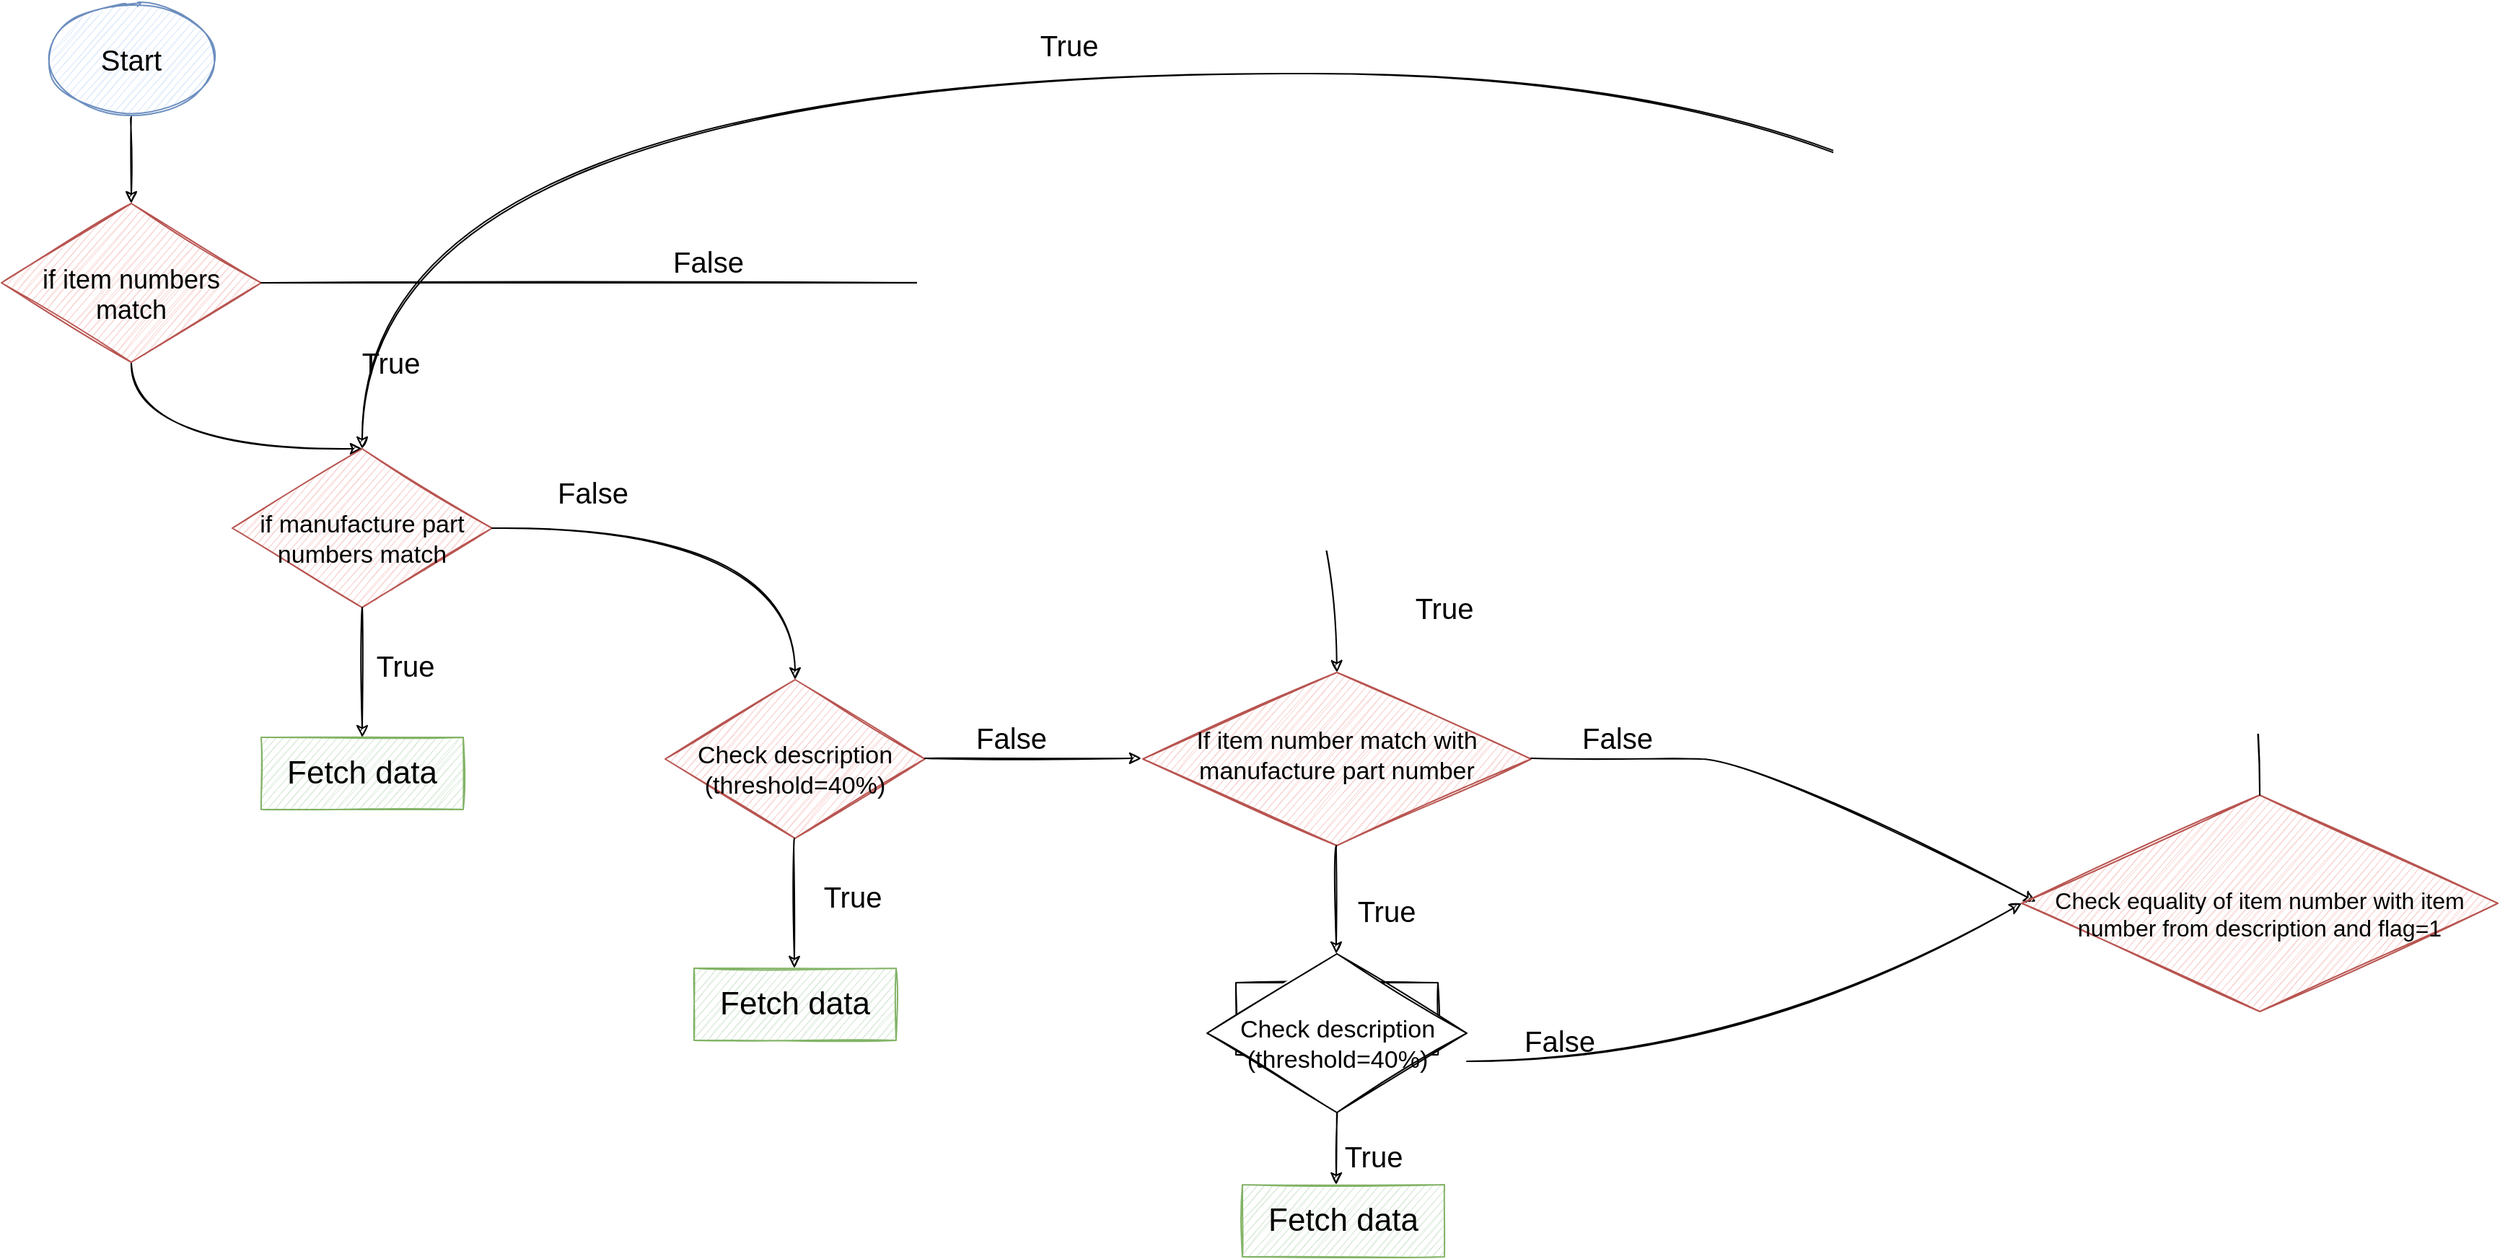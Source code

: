 <mxfile version="14.6.13" type="github">
  <diagram id="C5RBs43oDa-KdzZeNtuy" name="Page-1">
    <mxGraphModel dx="1672" dy="918" grid="1" gridSize="10" guides="1" tooltips="1" connect="1" arrows="1" fold="1" page="1" pageScale="1" pageWidth="827" pageHeight="1169" math="0" shadow="0">
      <root>
        <mxCell id="WIyWlLk6GJQsqaUBKTNV-0" />
        <mxCell id="WIyWlLk6GJQsqaUBKTNV-1" parent="WIyWlLk6GJQsqaUBKTNV-0" />
        <mxCell id="WIyWlLk6GJQsqaUBKTNV-11" value="&lt;font style=&quot;font-size: 22px&quot;&gt;Fetch data&lt;/font&gt;" style="whiteSpace=wrap;html=1;fontSize=12;glass=0;strokeWidth=1;shadow=0;sketch=1;fillColor=#d5e8d4;strokeColor=#82b366;" parent="WIyWlLk6GJQsqaUBKTNV-1" vertex="1">
          <mxGeometry x="450" y="520" width="140" height="50" as="geometry" />
        </mxCell>
        <mxCell id="CebM5aKBRsjipQ1LpqMG-0" value="&lt;font style=&quot;font-size: 20px&quot;&gt;Start&lt;/font&gt;" style="ellipse;whiteSpace=wrap;html=1;sketch=1;fillColor=#dae8fc;strokeColor=#6c8ebf;" vertex="1" parent="WIyWlLk6GJQsqaUBKTNV-1">
          <mxGeometry x="300" y="10" width="120" height="80" as="geometry" />
        </mxCell>
        <mxCell id="CebM5aKBRsjipQ1LpqMG-2" value="" style="endArrow=classic;html=1;exitX=0.5;exitY=1;exitDx=0;exitDy=0;sketch=1;curved=1;" edge="1" parent="WIyWlLk6GJQsqaUBKTNV-1" source="CebM5aKBRsjipQ1LpqMG-4">
          <mxGeometry width="50" height="50" relative="1" as="geometry">
            <mxPoint x="360" y="270" as="sourcePoint" />
            <mxPoint x="520" y="320" as="targetPoint" />
            <Array as="points">
              <mxPoint x="360" y="320" />
            </Array>
          </mxGeometry>
        </mxCell>
        <mxCell id="CebM5aKBRsjipQ1LpqMG-4" value="&lt;font style=&quot;font-size: 18px&quot;&gt;&lt;br&gt;if item numbers match&lt;/font&gt;" style="rhombus;whiteSpace=wrap;html=1;shadow=0;fontFamily=Helvetica;fontSize=12;align=center;strokeWidth=1;spacing=6;spacingTop=-4;sketch=1;fillColor=#f8cecc;strokeColor=#b85450;" vertex="1" parent="WIyWlLk6GJQsqaUBKTNV-1">
          <mxGeometry x="270" y="150" width="180" height="110" as="geometry" />
        </mxCell>
        <mxCell id="CebM5aKBRsjipQ1LpqMG-7" value="" style="endArrow=classic;html=1;exitX=0.5;exitY=1;exitDx=0;exitDy=0;sketch=1;curved=1;" edge="1" parent="WIyWlLk6GJQsqaUBKTNV-1" source="CebM5aKBRsjipQ1LpqMG-0" target="CebM5aKBRsjipQ1LpqMG-4">
          <mxGeometry width="50" height="50" relative="1" as="geometry">
            <mxPoint x="390" y="410" as="sourcePoint" />
            <mxPoint x="440" y="360" as="targetPoint" />
          </mxGeometry>
        </mxCell>
        <mxCell id="CebM5aKBRsjipQ1LpqMG-8" value="&lt;font style=&quot;font-size: 20px&quot;&gt;True&lt;/font&gt;" style="text;html=1;strokeColor=none;fillColor=none;align=center;verticalAlign=middle;whiteSpace=wrap;sketch=1;" vertex="1" parent="WIyWlLk6GJQsqaUBKTNV-1">
          <mxGeometry x="520" y="250" width="40" height="20" as="geometry" />
        </mxCell>
        <mxCell id="CebM5aKBRsjipQ1LpqMG-9" value="" style="endArrow=classic;html=1;exitX=1;exitY=0.5;exitDx=0;exitDy=0;entryX=0.5;entryY=0;entryDx=0;entryDy=0;sketch=1;curved=1;" edge="1" parent="WIyWlLk6GJQsqaUBKTNV-1" source="CebM5aKBRsjipQ1LpqMG-4" target="CebM5aKBRsjipQ1LpqMG-22">
          <mxGeometry width="50" height="50" relative="1" as="geometry">
            <mxPoint x="277" y="208" as="sourcePoint" />
            <mxPoint x="1390" y="290" as="targetPoint" />
            <Array as="points">
              <mxPoint x="720" y="205" />
              <mxPoint x="1190" y="205" />
            </Array>
          </mxGeometry>
        </mxCell>
        <mxCell id="CebM5aKBRsjipQ1LpqMG-11" value="&lt;font style=&quot;font-size: 17px&quot;&gt;&lt;br&gt;&lt;font style=&quot;font-size: 17px&quot;&gt;if manufacture part numbers match&lt;/font&gt;&lt;/font&gt;" style="rhombus;whiteSpace=wrap;html=1;shadow=0;fontFamily=Helvetica;fontSize=12;align=center;strokeWidth=1;spacing=6;spacingTop=-4;sketch=1;fillColor=#f8cecc;strokeColor=#b85450;" vertex="1" parent="WIyWlLk6GJQsqaUBKTNV-1">
          <mxGeometry x="430" y="320" width="180" height="110" as="geometry" />
        </mxCell>
        <mxCell id="CebM5aKBRsjipQ1LpqMG-12" value="" style="endArrow=classic;html=1;exitX=0.5;exitY=1;exitDx=0;exitDy=0;sketch=1;curved=1;" edge="1" parent="WIyWlLk6GJQsqaUBKTNV-1" source="CebM5aKBRsjipQ1LpqMG-11">
          <mxGeometry width="50" height="50" relative="1" as="geometry">
            <mxPoint x="390" y="410" as="sourcePoint" />
            <mxPoint x="520" y="520" as="targetPoint" />
          </mxGeometry>
        </mxCell>
        <mxCell id="CebM5aKBRsjipQ1LpqMG-13" value="&lt;font style=&quot;font-size: 20px&quot;&gt;True&lt;/font&gt;" style="text;html=1;strokeColor=none;fillColor=none;align=center;verticalAlign=middle;whiteSpace=wrap;sketch=1;" vertex="1" parent="WIyWlLk6GJQsqaUBKTNV-1">
          <mxGeometry x="530" y="460" width="40" height="20" as="geometry" />
        </mxCell>
        <mxCell id="CebM5aKBRsjipQ1LpqMG-14" value="" style="endArrow=classic;html=1;exitX=1;exitY=0.5;exitDx=0;exitDy=0;entryX=0.5;entryY=0;entryDx=0;entryDy=0;sketch=1;curved=1;" edge="1" parent="WIyWlLk6GJQsqaUBKTNV-1" source="CebM5aKBRsjipQ1LpqMG-11" target="CebM5aKBRsjipQ1LpqMG-16">
          <mxGeometry width="50" height="50" relative="1" as="geometry">
            <mxPoint x="610" y="380" as="sourcePoint" />
            <mxPoint x="760" y="375" as="targetPoint" />
            <Array as="points">
              <mxPoint x="820" y="375" />
            </Array>
          </mxGeometry>
        </mxCell>
        <mxCell id="CebM5aKBRsjipQ1LpqMG-15" value="&lt;font style=&quot;font-size: 20px&quot;&gt;False&lt;/font&gt;" style="text;html=1;strokeColor=none;fillColor=none;align=center;verticalAlign=middle;whiteSpace=wrap;sketch=1;" vertex="1" parent="WIyWlLk6GJQsqaUBKTNV-1">
          <mxGeometry x="660" y="340" width="40" height="20" as="geometry" />
        </mxCell>
        <mxCell id="CebM5aKBRsjipQ1LpqMG-16" value="&lt;font style=&quot;font-size: 17px&quot;&gt;&lt;br&gt;Check description (threshold=40%)&lt;br&gt;&lt;/font&gt;" style="rhombus;whiteSpace=wrap;html=1;shadow=0;fontFamily=Helvetica;fontSize=12;align=center;strokeWidth=1;spacing=6;spacingTop=-4;sketch=1;fillColor=#f8cecc;strokeColor=#b85450;" vertex="1" parent="WIyWlLk6GJQsqaUBKTNV-1">
          <mxGeometry x="730" y="480" width="180" height="110" as="geometry" />
        </mxCell>
        <mxCell id="CebM5aKBRsjipQ1LpqMG-17" value="" style="endArrow=classic;html=1;exitX=0.5;exitY=1;exitDx=0;exitDy=0;sketch=1;curved=1;" edge="1" parent="WIyWlLk6GJQsqaUBKTNV-1">
          <mxGeometry width="50" height="50" relative="1" as="geometry">
            <mxPoint x="819.5" y="590" as="sourcePoint" />
            <mxPoint x="819.5" y="680" as="targetPoint" />
          </mxGeometry>
        </mxCell>
        <mxCell id="CebM5aKBRsjipQ1LpqMG-18" value="&lt;font style=&quot;font-size: 20px&quot;&gt;True&lt;/font&gt;" style="text;html=1;strokeColor=none;fillColor=none;align=center;verticalAlign=middle;whiteSpace=wrap;sketch=1;" vertex="1" parent="WIyWlLk6GJQsqaUBKTNV-1">
          <mxGeometry x="840" y="620" width="40" height="20" as="geometry" />
        </mxCell>
        <mxCell id="CebM5aKBRsjipQ1LpqMG-19" value="" style="endArrow=classic;html=1;exitX=1;exitY=0.5;exitDx=0;exitDy=0;sketch=1;curved=1;" edge="1" parent="WIyWlLk6GJQsqaUBKTNV-1">
          <mxGeometry width="50" height="50" relative="1" as="geometry">
            <mxPoint x="910" y="534.5" as="sourcePoint" />
            <mxPoint x="1060" y="534.5" as="targetPoint" />
            <Array as="points">
              <mxPoint x="1060" y="534.5" />
            </Array>
          </mxGeometry>
        </mxCell>
        <mxCell id="CebM5aKBRsjipQ1LpqMG-20" value="&lt;font style=&quot;font-size: 20px&quot;&gt;False&lt;/font&gt;" style="text;html=1;strokeColor=none;fillColor=none;align=center;verticalAlign=middle;whiteSpace=wrap;sketch=1;" vertex="1" parent="WIyWlLk6GJQsqaUBKTNV-1">
          <mxGeometry x="950" y="510" width="40" height="20" as="geometry" />
        </mxCell>
        <mxCell id="CebM5aKBRsjipQ1LpqMG-21" value="&lt;font style=&quot;font-size: 22px&quot;&gt;Fetch data&lt;/font&gt;" style="whiteSpace=wrap;html=1;fontSize=12;glass=0;strokeWidth=1;shadow=0;sketch=1;fillColor=#d5e8d4;strokeColor=#82b366;" vertex="1" parent="WIyWlLk6GJQsqaUBKTNV-1">
          <mxGeometry x="750" y="680" width="140" height="50" as="geometry" />
        </mxCell>
        <mxCell id="CebM5aKBRsjipQ1LpqMG-22" value="&lt;font style=&quot;font-size: 17px&quot;&gt;If item number match with manufacture part number&lt;br&gt;&lt;/font&gt;" style="rhombus;whiteSpace=wrap;html=1;shadow=0;fontFamily=Helvetica;fontSize=12;align=center;strokeWidth=1;spacing=6;spacingTop=-4;sketch=1;fillColor=#f8cecc;strokeColor=#b85450;" vertex="1" parent="WIyWlLk6GJQsqaUBKTNV-1">
          <mxGeometry x="1061" y="475" width="269" height="120" as="geometry" />
        </mxCell>
        <mxCell id="CebM5aKBRsjipQ1LpqMG-25" value="" style="endArrow=classic;html=1;exitX=1;exitY=0.5;exitDx=0;exitDy=0;entryX=0.03;entryY=0.492;entryDx=0;entryDy=0;entryPerimeter=0;sketch=1;curved=1;" edge="1" parent="WIyWlLk6GJQsqaUBKTNV-1" target="CebM5aKBRsjipQ1LpqMG-34">
          <mxGeometry width="50" height="50" relative="1" as="geometry">
            <mxPoint x="1330" y="534.5" as="sourcePoint" />
            <mxPoint x="1530" y="670" as="targetPoint" />
            <Array as="points">
              <mxPoint x="1410" y="535" />
              <mxPoint x="1486" y="535" />
            </Array>
          </mxGeometry>
        </mxCell>
        <mxCell id="CebM5aKBRsjipQ1LpqMG-26" value="&lt;font style=&quot;font-size: 20px&quot;&gt;False&lt;/font&gt;" style="text;html=1;strokeColor=none;fillColor=none;align=center;verticalAlign=middle;whiteSpace=wrap;sketch=1;" vertex="1" parent="WIyWlLk6GJQsqaUBKTNV-1">
          <mxGeometry x="1370" y="510" width="40" height="20" as="geometry" />
        </mxCell>
        <mxCell id="CebM5aKBRsjipQ1LpqMG-27" value="" style="endArrow=classic;html=1;exitX=0.5;exitY=1;exitDx=0;exitDy=0;sketch=1;curved=1;" edge="1" parent="WIyWlLk6GJQsqaUBKTNV-1">
          <mxGeometry width="50" height="50" relative="1" as="geometry">
            <mxPoint x="1195" y="595" as="sourcePoint" />
            <mxPoint x="1195" y="670" as="targetPoint" />
          </mxGeometry>
        </mxCell>
        <mxCell id="CebM5aKBRsjipQ1LpqMG-28" value="&lt;font style=&quot;font-size: 20px&quot;&gt;True&lt;/font&gt;" style="text;html=1;strokeColor=none;fillColor=none;align=center;verticalAlign=middle;whiteSpace=wrap;sketch=1;" vertex="1" parent="WIyWlLk6GJQsqaUBKTNV-1">
          <mxGeometry x="1210" y="630" width="40" height="20" as="geometry" />
        </mxCell>
        <mxCell id="CebM5aKBRsjipQ1LpqMG-29" value="&lt;font style=&quot;font-size: 22px&quot;&gt;Fetch data&lt;/font&gt;" style="whiteSpace=wrap;html=1;fontSize=12;glass=0;strokeWidth=1;shadow=0;sketch=1;" vertex="1" parent="WIyWlLk6GJQsqaUBKTNV-1">
          <mxGeometry x="1125.5" y="690" width="140" height="50" as="geometry" />
        </mxCell>
        <mxCell id="CebM5aKBRsjipQ1LpqMG-31" value="&lt;font style=&quot;font-size: 17px&quot;&gt;&lt;br&gt;Check description (threshold=40%)&lt;br&gt;&lt;/font&gt;" style="rhombus;whiteSpace=wrap;html=1;shadow=0;fontFamily=Helvetica;fontSize=12;align=center;strokeWidth=1;spacing=6;spacingTop=-4;sketch=1;" vertex="1" parent="WIyWlLk6GJQsqaUBKTNV-1">
          <mxGeometry x="1105.5" y="670" width="180" height="110" as="geometry" />
        </mxCell>
        <mxCell id="CebM5aKBRsjipQ1LpqMG-32" value="" style="endArrow=classic;html=1;exitX=1;exitY=0.5;exitDx=0;exitDy=0;entryX=0;entryY=0.5;entryDx=0;entryDy=0;sketch=1;curved=1;" edge="1" parent="WIyWlLk6GJQsqaUBKTNV-1" target="CebM5aKBRsjipQ1LpqMG-34">
          <mxGeometry width="50" height="50" relative="1" as="geometry">
            <mxPoint x="1285.5" y="744.5" as="sourcePoint" />
            <mxPoint x="1435.5" y="744.5" as="targetPoint" />
            <Array as="points">
              <mxPoint x="1479" y="745" />
            </Array>
          </mxGeometry>
        </mxCell>
        <mxCell id="CebM5aKBRsjipQ1LpqMG-33" value="&lt;font style=&quot;font-size: 20px&quot;&gt;False&lt;/font&gt;" style="text;html=1;strokeColor=none;fillColor=none;align=center;verticalAlign=middle;whiteSpace=wrap;sketch=1;" vertex="1" parent="WIyWlLk6GJQsqaUBKTNV-1">
          <mxGeometry x="1330" y="720" width="40" height="20" as="geometry" />
        </mxCell>
        <mxCell id="CebM5aKBRsjipQ1LpqMG-34" value="&lt;font style=&quot;font-size: 16px&quot;&gt;&lt;br&gt;Check equality of item number with item number from description and flag=1&lt;br&gt;&lt;/font&gt;" style="rhombus;whiteSpace=wrap;html=1;shadow=0;fontFamily=Helvetica;fontSize=12;align=center;strokeWidth=1;spacing=6;spacingTop=-4;sketch=1;fillColor=#f8cecc;strokeColor=#b85450;" vertex="1" parent="WIyWlLk6GJQsqaUBKTNV-1">
          <mxGeometry x="1670" y="560" width="330" height="150" as="geometry" />
        </mxCell>
        <mxCell id="CebM5aKBRsjipQ1LpqMG-39" value="" style="endArrow=classic;html=1;exitX=0.5;exitY=1;exitDx=0;exitDy=0;sketch=1;curved=1;" edge="1" parent="WIyWlLk6GJQsqaUBKTNV-1" source="CebM5aKBRsjipQ1LpqMG-31">
          <mxGeometry width="50" height="50" relative="1" as="geometry">
            <mxPoint x="1195" y="800" as="sourcePoint" />
            <mxPoint x="1195" y="830" as="targetPoint" />
          </mxGeometry>
        </mxCell>
        <mxCell id="CebM5aKBRsjipQ1LpqMG-42" value="&lt;font style=&quot;font-size: 20px&quot;&gt;True&lt;/font&gt;" style="text;html=1;strokeColor=none;fillColor=none;align=center;verticalAlign=middle;whiteSpace=wrap;sketch=1;" vertex="1" parent="WIyWlLk6GJQsqaUBKTNV-1">
          <mxGeometry x="1201" y="800" width="40" height="20" as="geometry" />
        </mxCell>
        <mxCell id="CebM5aKBRsjipQ1LpqMG-43" value="&lt;font style=&quot;font-size: 20px&quot;&gt;False&lt;/font&gt;" style="text;html=1;strokeColor=none;fillColor=none;align=center;verticalAlign=middle;whiteSpace=wrap;sketch=1;" vertex="1" parent="WIyWlLk6GJQsqaUBKTNV-1">
          <mxGeometry x="740" y="180" width="40" height="20" as="geometry" />
        </mxCell>
        <mxCell id="CebM5aKBRsjipQ1LpqMG-44" value="" style="endArrow=classic;html=1;exitX=0.5;exitY=0;exitDx=0;exitDy=0;entryX=0.5;entryY=0;entryDx=0;entryDy=0;sketch=1;curved=1;" edge="1" parent="WIyWlLk6GJQsqaUBKTNV-1" source="CebM5aKBRsjipQ1LpqMG-34" target="CebM5aKBRsjipQ1LpqMG-11">
          <mxGeometry width="50" height="50" relative="1" as="geometry">
            <mxPoint x="1320" y="510" as="sourcePoint" />
            <mxPoint x="1370" y="460" as="targetPoint" />
            <Array as="points">
              <mxPoint x="1835" y="60" />
              <mxPoint x="520" y="60" />
            </Array>
          </mxGeometry>
        </mxCell>
        <mxCell id="CebM5aKBRsjipQ1LpqMG-45" value="&lt;font style=&quot;font-size: 20px&quot;&gt;True&lt;/font&gt;" style="text;html=1;strokeColor=none;fillColor=none;align=center;verticalAlign=middle;whiteSpace=wrap;sketch=1;" vertex="1" parent="WIyWlLk6GJQsqaUBKTNV-1">
          <mxGeometry x="990" y="30" width="40" height="20" as="geometry" />
        </mxCell>
        <mxCell id="CebM5aKBRsjipQ1LpqMG-48" value="&lt;font style=&quot;font-size: 22px&quot;&gt;Fetch data&lt;/font&gt;" style="whiteSpace=wrap;html=1;fontSize=12;glass=0;strokeWidth=1;shadow=0;sketch=1;fillColor=#d5e8d4;strokeColor=#82b366;" vertex="1" parent="WIyWlLk6GJQsqaUBKTNV-1">
          <mxGeometry x="1130" y="830" width="140" height="50" as="geometry" />
        </mxCell>
        <mxCell id="CebM5aKBRsjipQ1LpqMG-49" value="&lt;font style=&quot;font-size: 20px&quot;&gt;True&lt;/font&gt;" style="text;html=1;strokeColor=none;fillColor=none;align=center;verticalAlign=middle;whiteSpace=wrap;sketch=1;" vertex="1" parent="WIyWlLk6GJQsqaUBKTNV-1">
          <mxGeometry x="1250" y="420" width="40" height="20" as="geometry" />
        </mxCell>
      </root>
    </mxGraphModel>
  </diagram>
</mxfile>
